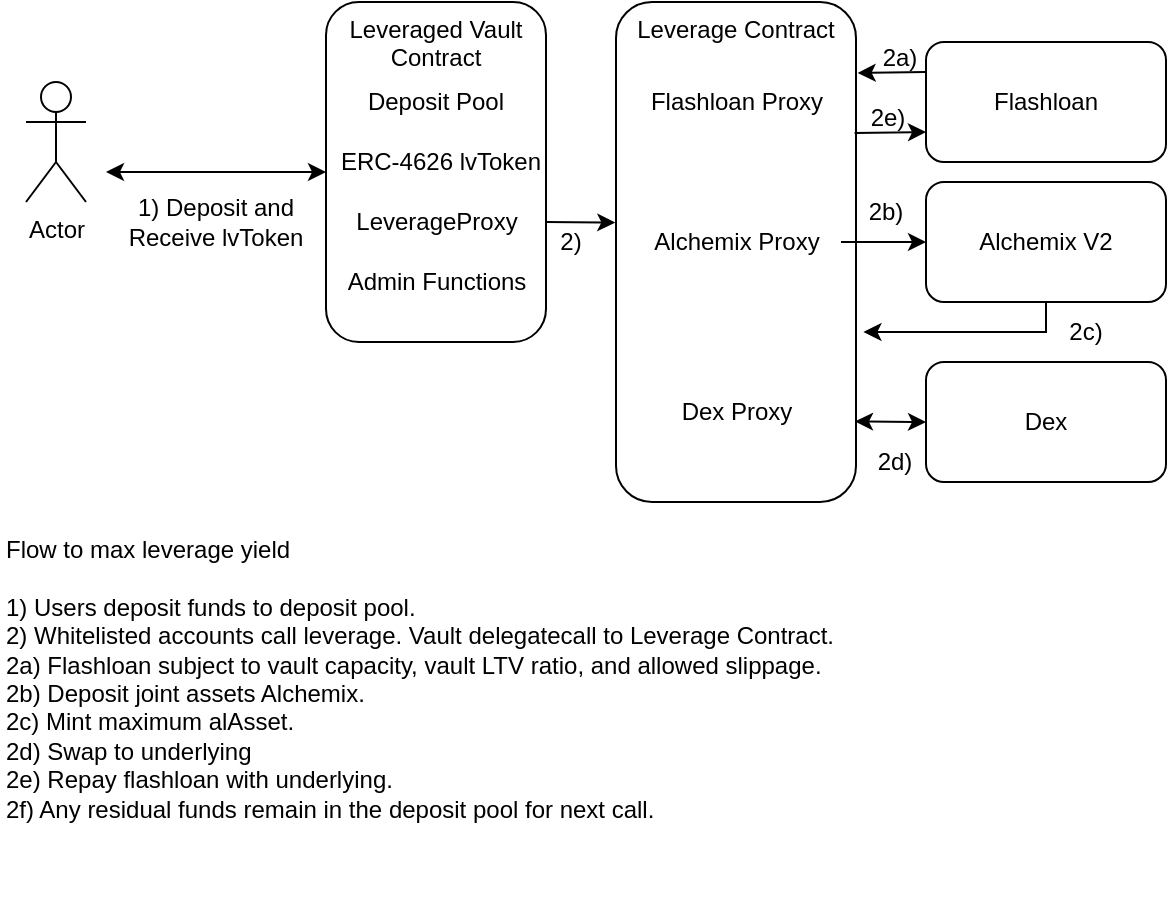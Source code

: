 <mxfile version="20.8.23" type="device"><diagram name="Page-1" id="JzUYbY-EabBYoLYWy3Bg"><mxGraphModel dx="1644" dy="413" grid="1" gridSize="10" guides="1" tooltips="1" connect="1" arrows="1" fold="1" page="1" pageScale="1" pageWidth="850" pageHeight="1100" math="0" shadow="0"><root><mxCell id="0"/><mxCell id="1" parent="0"/><mxCell id="7RUUgF2uCidKgF-UdQQF-1" value="Leveraged Vault Contract" style="rounded=1;whiteSpace=wrap;html=1;horizontal=1;labelPosition=center;verticalLabelPosition=middle;align=center;verticalAlign=top;" vertex="1" parent="1"><mxGeometry x="160" y="20" width="110" height="170" as="geometry"/></mxCell><mxCell id="7RUUgF2uCidKgF-UdQQF-3" value="Deposit Pool" style="text;html=1;strokeColor=none;fillColor=none;align=center;verticalAlign=middle;whiteSpace=wrap;rounded=0;" vertex="1" parent="1"><mxGeometry x="175" y="55" width="80" height="30" as="geometry"/></mxCell><mxCell id="7RUUgF2uCidKgF-UdQQF-4" value="Actor" style="shape=umlActor;verticalLabelPosition=bottom;verticalAlign=top;html=1;outlineConnect=0;" vertex="1" parent="1"><mxGeometry x="10" y="60" width="30" height="60" as="geometry"/></mxCell><mxCell id="7RUUgF2uCidKgF-UdQQF-5" value="1) Deposit and Receive lvToken" style="text;html=1;strokeColor=none;fillColor=none;align=center;verticalAlign=middle;whiteSpace=wrap;rounded=0;" vertex="1" parent="1"><mxGeometry x="60" y="110" width="90" height="40" as="geometry"/></mxCell><mxCell id="7RUUgF2uCidKgF-UdQQF-10" value="" style="endArrow=classic;startArrow=classic;html=1;rounded=0;entryX=0;entryY=0.5;entryDx=0;entryDy=0;" edge="1" parent="1" target="7RUUgF2uCidKgF-UdQQF-1"><mxGeometry width="50" height="50" relative="1" as="geometry"><mxPoint x="50" y="105" as="sourcePoint"/><mxPoint x="410" y="70" as="targetPoint"/></mxGeometry></mxCell><mxCell id="7RUUgF2uCidKgF-UdQQF-11" value="Flow to max leverage yield&lt;br&gt;&lt;br&gt;1) Users deposit funds to deposit pool.&lt;br&gt;2) Whitelisted accounts call leverage. Vault delegatecall to Leverage Contract.&lt;br&gt;2a) Flashloan subject to vault capacity, vault LTV ratio, and allowed slippage.&lt;br&gt;2b) Deposit joint assets Alchemix.&lt;br&gt;2c) Mint maximum alAsset.&lt;br&gt;2d) Swap to underlying&lt;br&gt;2e) Repay flashloan with underlying.&lt;br&gt;2f) Any residual funds remain in the deposit pool for next call." style="text;html=1;strokeColor=none;fillColor=none;align=left;verticalAlign=top;whiteSpace=wrap;rounded=0;labelPosition=center;verticalLabelPosition=middle;" vertex="1" parent="1"><mxGeometry x="-2.5" y="280" width="440" height="190" as="geometry"/></mxCell><mxCell id="7RUUgF2uCidKgF-UdQQF-12" value="ERC-4626 lvToken" style="text;html=1;strokeColor=none;fillColor=none;align=center;verticalAlign=middle;whiteSpace=wrap;rounded=0;" vertex="1" parent="1"><mxGeometry x="165" y="85" width="105" height="30" as="geometry"/></mxCell><mxCell id="7RUUgF2uCidKgF-UdQQF-15" value="LeverageProxy" style="text;html=1;strokeColor=none;fillColor=none;align=center;verticalAlign=middle;whiteSpace=wrap;rounded=0;" vertex="1" parent="1"><mxGeometry x="162.5" y="115" width="105" height="30" as="geometry"/></mxCell><mxCell id="7RUUgF2uCidKgF-UdQQF-16" value="Admin Functions" style="text;html=1;strokeColor=none;fillColor=none;align=center;verticalAlign=middle;whiteSpace=wrap;rounded=0;" vertex="1" parent="1"><mxGeometry x="162.5" y="145" width="105" height="30" as="geometry"/></mxCell><mxCell id="7RUUgF2uCidKgF-UdQQF-17" value="Leverage Contract" style="rounded=1;whiteSpace=wrap;html=1;verticalAlign=top;" vertex="1" parent="1"><mxGeometry x="305" y="20" width="120" height="250" as="geometry"/></mxCell><mxCell id="7RUUgF2uCidKgF-UdQQF-18" value="Flashloan Proxy" style="text;html=1;strokeColor=none;fillColor=none;align=center;verticalAlign=middle;whiteSpace=wrap;rounded=0;" vertex="1" parent="1"><mxGeometry x="312.5" y="55" width="105" height="30" as="geometry"/></mxCell><mxCell id="7RUUgF2uCidKgF-UdQQF-19" value="Dex Proxy" style="text;html=1;strokeColor=none;fillColor=none;align=center;verticalAlign=middle;whiteSpace=wrap;rounded=0;" vertex="1" parent="1"><mxGeometry x="312.5" y="210" width="105" height="30" as="geometry"/></mxCell><mxCell id="7RUUgF2uCidKgF-UdQQF-25" style="edgeStyle=orthogonalEdgeStyle;rounded=0;orthogonalLoop=1;jettySize=auto;html=1;exitX=1;exitY=0.5;exitDx=0;exitDy=0;entryX=0;entryY=0.5;entryDx=0;entryDy=0;" edge="1" parent="1" source="7RUUgF2uCidKgF-UdQQF-20" target="7RUUgF2uCidKgF-UdQQF-23"><mxGeometry relative="1" as="geometry"/></mxCell><mxCell id="7RUUgF2uCidKgF-UdQQF-20" value="Alchemix Proxy" style="text;html=1;strokeColor=none;fillColor=none;align=center;verticalAlign=middle;whiteSpace=wrap;rounded=0;" vertex="1" parent="1"><mxGeometry x="312.5" y="125" width="105" height="30" as="geometry"/></mxCell><mxCell id="7RUUgF2uCidKgF-UdQQF-22" value="Flashloan" style="rounded=1;whiteSpace=wrap;html=1;" vertex="1" parent="1"><mxGeometry x="460" y="40" width="120" height="60" as="geometry"/></mxCell><mxCell id="7RUUgF2uCidKgF-UdQQF-23" value="Alchemix V2" style="rounded=1;whiteSpace=wrap;html=1;" vertex="1" parent="1"><mxGeometry x="460" y="110" width="120" height="60" as="geometry"/></mxCell><mxCell id="7RUUgF2uCidKgF-UdQQF-26" value="2)" style="text;html=1;strokeColor=none;fillColor=none;align=center;verticalAlign=middle;whiteSpace=wrap;rounded=0;" vertex="1" parent="1"><mxGeometry x="270" y="130" width="25" height="20" as="geometry"/></mxCell><mxCell id="7RUUgF2uCidKgF-UdQQF-28" value="2a)" style="text;html=1;strokeColor=none;fillColor=none;align=center;verticalAlign=middle;whiteSpace=wrap;rounded=0;" vertex="1" parent="1"><mxGeometry x="433.75" y="40" width="26.25" height="15" as="geometry"/></mxCell><mxCell id="7RUUgF2uCidKgF-UdQQF-29" value="2b)" style="text;html=1;strokeColor=none;fillColor=none;align=center;verticalAlign=middle;whiteSpace=wrap;rounded=0;" vertex="1" parent="1"><mxGeometry x="410" y="110" width="60" height="30" as="geometry"/></mxCell><mxCell id="7RUUgF2uCidKgF-UdQQF-32" value="" style="endArrow=classic;html=1;rounded=0;exitX=0.5;exitY=1;exitDx=0;exitDy=0;entryX=1.031;entryY=0.66;entryDx=0;entryDy=0;entryPerimeter=0;" edge="1" parent="1" source="7RUUgF2uCidKgF-UdQQF-23" target="7RUUgF2uCidKgF-UdQQF-17"><mxGeometry width="50" height="50" relative="1" as="geometry"><mxPoint x="360" y="190" as="sourcePoint"/><mxPoint x="410" y="140" as="targetPoint"/><Array as="points"><mxPoint x="520" y="185"/></Array></mxGeometry></mxCell><mxCell id="7RUUgF2uCidKgF-UdQQF-33" value="2c)" style="text;html=1;strokeColor=none;fillColor=none;align=center;verticalAlign=middle;whiteSpace=wrap;rounded=0;" vertex="1" parent="1"><mxGeometry x="510" y="170" width="60" height="30" as="geometry"/></mxCell><mxCell id="7RUUgF2uCidKgF-UdQQF-34" value="Dex" style="rounded=1;whiteSpace=wrap;html=1;" vertex="1" parent="1"><mxGeometry x="460" y="200" width="120" height="60" as="geometry"/></mxCell><mxCell id="7RUUgF2uCidKgF-UdQQF-35" value="" style="endArrow=classic;startArrow=classic;html=1;rounded=0;exitX=0.996;exitY=0.839;exitDx=0;exitDy=0;exitPerimeter=0;entryX=0;entryY=0.5;entryDx=0;entryDy=0;" edge="1" parent="1" source="7RUUgF2uCidKgF-UdQQF-17" target="7RUUgF2uCidKgF-UdQQF-34"><mxGeometry width="50" height="50" relative="1" as="geometry"><mxPoint x="360" y="190" as="sourcePoint"/><mxPoint x="410" y="140" as="targetPoint"/></mxGeometry></mxCell><mxCell id="7RUUgF2uCidKgF-UdQQF-36" value="" style="endArrow=classic;html=1;rounded=0;exitX=0;exitY=0;exitDx=0;exitDy=0;entryX=-0.003;entryY=0.441;entryDx=0;entryDy=0;entryPerimeter=0;" edge="1" parent="1" source="7RUUgF2uCidKgF-UdQQF-26" target="7RUUgF2uCidKgF-UdQQF-17"><mxGeometry width="50" height="50" relative="1" as="geometry"><mxPoint x="280" y="130" as="sourcePoint"/><mxPoint x="300" y="130" as="targetPoint"/></mxGeometry></mxCell><mxCell id="7RUUgF2uCidKgF-UdQQF-37" value="2d)" style="text;html=1;strokeColor=none;fillColor=none;align=center;verticalAlign=middle;whiteSpace=wrap;rounded=0;" vertex="1" parent="1"><mxGeometry x="427.5" y="240" width="32.5" height="20" as="geometry"/></mxCell><mxCell id="7RUUgF2uCidKgF-UdQQF-40" value="" style="endArrow=classic;html=1;rounded=0;exitX=0;exitY=0.25;exitDx=0;exitDy=0;entryX=1.007;entryY=0.142;entryDx=0;entryDy=0;entryPerimeter=0;" edge="1" parent="1" source="7RUUgF2uCidKgF-UdQQF-22" target="7RUUgF2uCidKgF-UdQQF-17"><mxGeometry width="50" height="50" relative="1" as="geometry"><mxPoint x="410" y="90" as="sourcePoint"/><mxPoint x="460" y="40" as="targetPoint"/></mxGeometry></mxCell><mxCell id="7RUUgF2uCidKgF-UdQQF-41" value="" style="endArrow=classic;html=1;rounded=0;entryX=0;entryY=0.75;entryDx=0;entryDy=0;exitX=0.994;exitY=0.262;exitDx=0;exitDy=0;exitPerimeter=0;" edge="1" parent="1" source="7RUUgF2uCidKgF-UdQQF-17" target="7RUUgF2uCidKgF-UdQQF-22"><mxGeometry width="50" height="50" relative="1" as="geometry"><mxPoint x="410" y="90" as="sourcePoint"/><mxPoint x="460" y="40" as="targetPoint"/></mxGeometry></mxCell><mxCell id="7RUUgF2uCidKgF-UdQQF-42" value="2e)" style="text;html=1;strokeColor=none;fillColor=none;align=center;verticalAlign=middle;whiteSpace=wrap;rounded=0;" vertex="1" parent="1"><mxGeometry x="427.5" y="70" width="26.25" height="15" as="geometry"/></mxCell></root></mxGraphModel></diagram></mxfile>